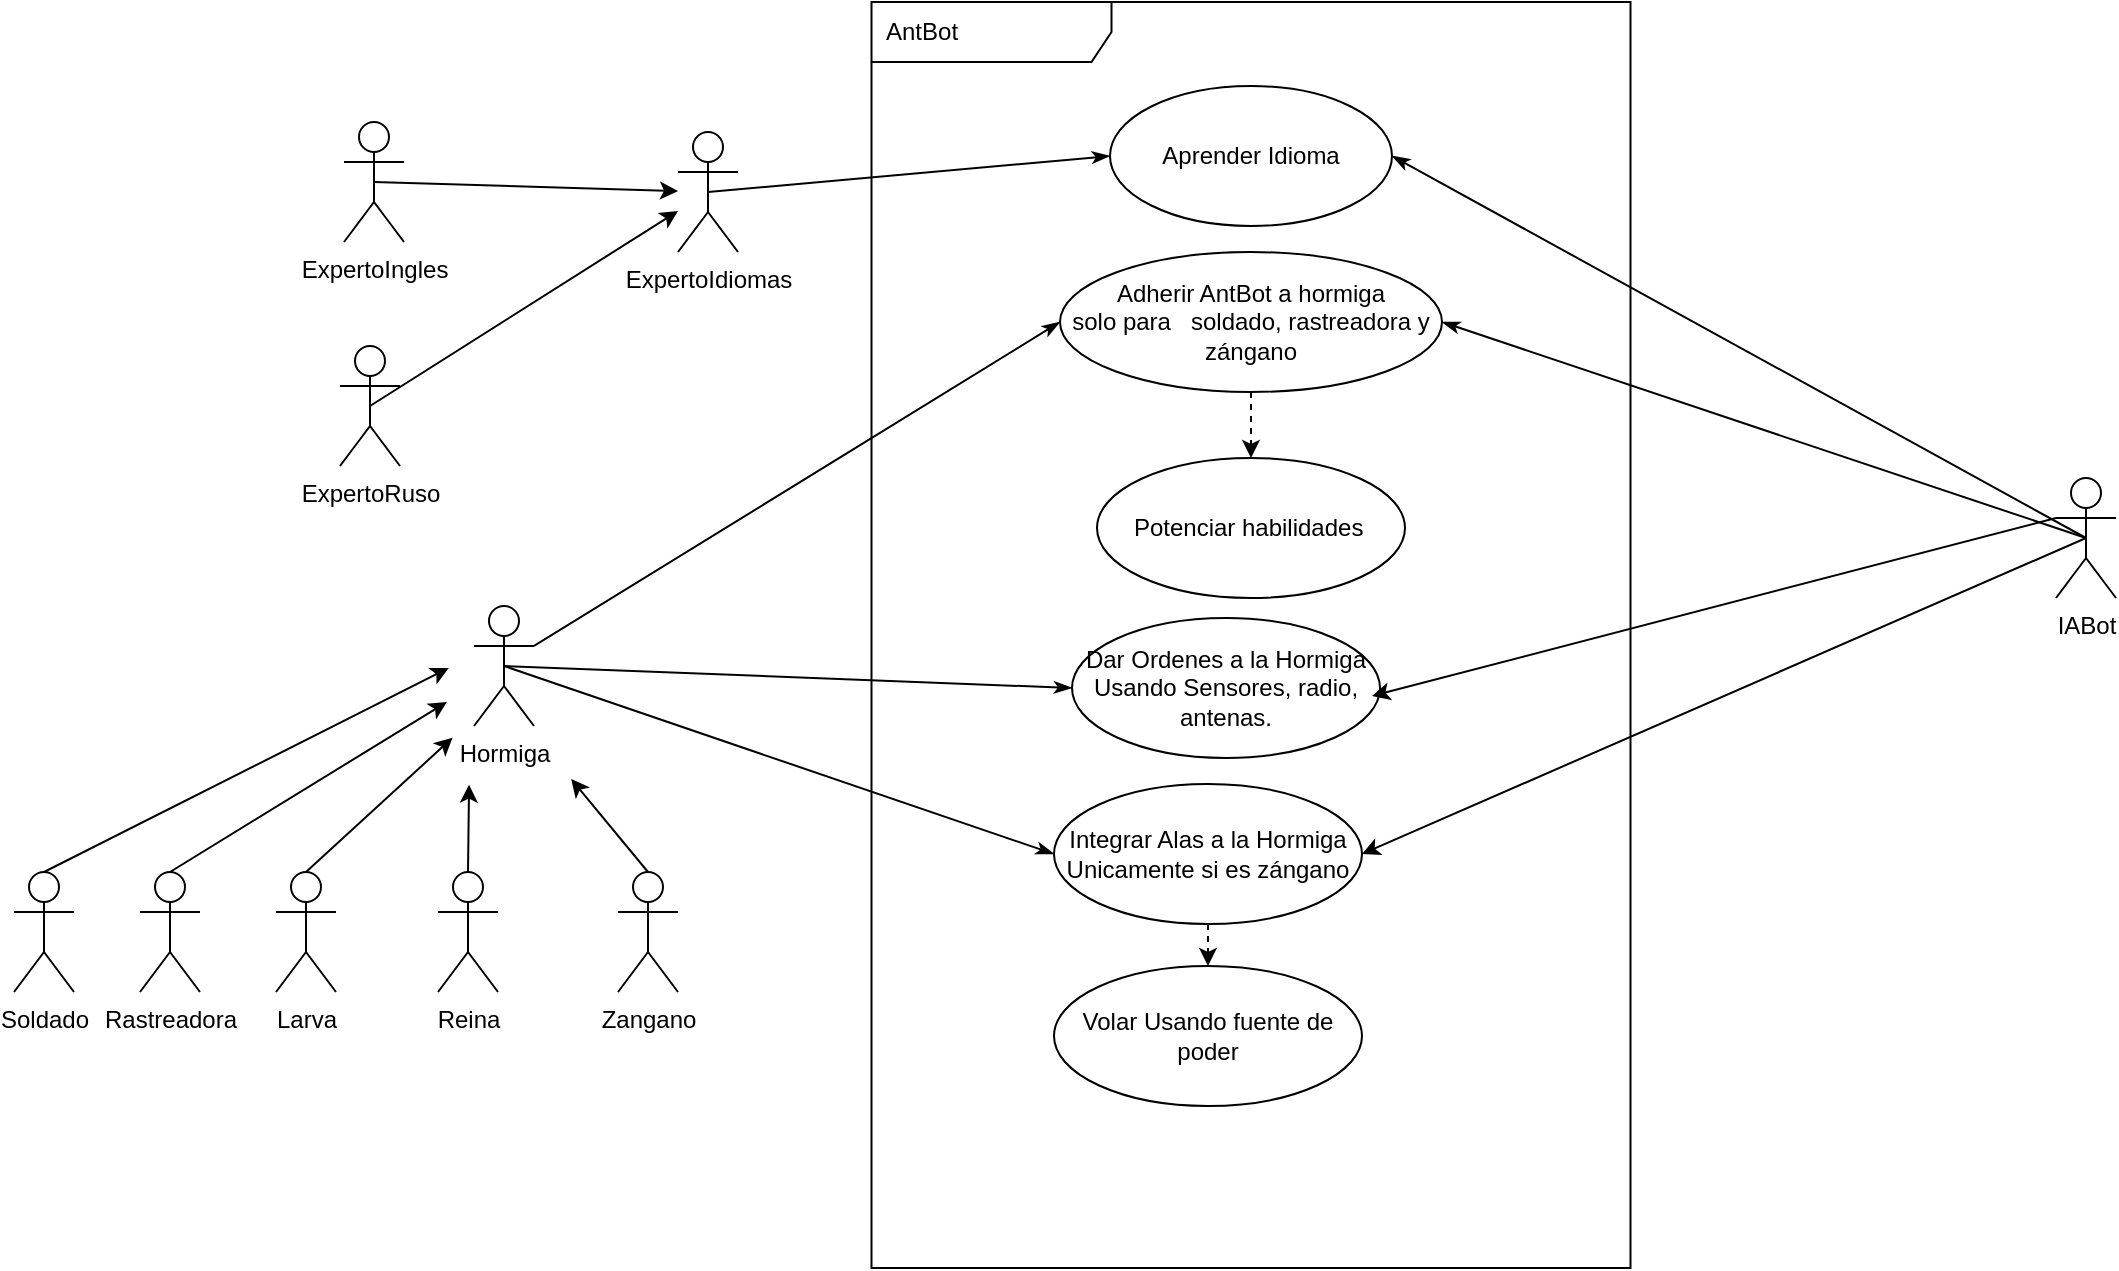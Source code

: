 <mxfile>
    <diagram id="GHhtEKCVDciNO0D--I98" name="Page-1">
        <mxGraphModel dx="1149" dy="427" grid="0" gridSize="10" guides="1" tooltips="1" connect="1" arrows="1" fold="1" page="0" pageScale="1" pageWidth="850" pageHeight="1100" math="0" shadow="0">
            <root>
                <mxCell id="0"/>
                <mxCell id="1" parent="0"/>
                <mxCell id="2" style="edgeStyle=none;html=1;exitX=1;exitY=0.333;exitDx=0;exitDy=0;exitPerimeter=0;entryX=0;entryY=0.5;entryDx=0;entryDy=0;endArrow=classicThin;endFill=1;" parent="1" source="5" target="21" edge="1">
                    <mxGeometry relative="1" as="geometry"/>
                </mxCell>
                <mxCell id="3" style="edgeStyle=none;html=1;exitX=0.5;exitY=0.5;exitDx=0;exitDy=0;exitPerimeter=0;entryX=0;entryY=0.5;entryDx=0;entryDy=0;endArrow=classicThin;endFill=1;" parent="1" source="5" target="24" edge="1">
                    <mxGeometry relative="1" as="geometry"/>
                </mxCell>
                <mxCell id="4" style="edgeStyle=none;html=1;exitX=0.5;exitY=0.5;exitDx=0;exitDy=0;exitPerimeter=0;entryX=0;entryY=0.5;entryDx=0;entryDy=0;endArrow=classicThin;endFill=1;" parent="1" source="5" target="25" edge="1">
                    <mxGeometry relative="1" as="geometry"/>
                </mxCell>
                <mxCell id="5" value="Hormiga" style="shape=umlActor;verticalLabelPosition=bottom;verticalAlign=top;html=1;" parent="1" vertex="1">
                    <mxGeometry x="-12" y="327" width="30" height="60" as="geometry"/>
                </mxCell>
                <mxCell id="6" style="edgeStyle=none;html=1;exitX=0.5;exitY=0.5;exitDx=0;exitDy=0;exitPerimeter=0;" parent="1" source="7" target="9" edge="1">
                    <mxGeometry relative="1" as="geometry"/>
                </mxCell>
                <mxCell id="7" value="ExpertoIngles" style="shape=umlActor;verticalLabelPosition=bottom;verticalAlign=top;html=1;" parent="1" vertex="1">
                    <mxGeometry x="-77" y="85" width="30" height="60" as="geometry"/>
                </mxCell>
                <mxCell id="8" style="edgeStyle=none;html=1;exitX=0.5;exitY=0.5;exitDx=0;exitDy=0;exitPerimeter=0;entryX=0;entryY=0.5;entryDx=0;entryDy=0;endArrow=classicThin;endFill=1;" parent="1" source="9" target="19" edge="1">
                    <mxGeometry relative="1" as="geometry"/>
                </mxCell>
                <mxCell id="9" value="ExpertoIdiomas" style="shape=umlActor;verticalLabelPosition=bottom;verticalAlign=top;html=1;" parent="1" vertex="1">
                    <mxGeometry x="90" y="90" width="30" height="60" as="geometry"/>
                </mxCell>
                <mxCell id="10" style="edgeStyle=none;html=1;exitX=0.5;exitY=0.5;exitDx=0;exitDy=0;exitPerimeter=0;" parent="1" source="11" target="9" edge="1">
                    <mxGeometry relative="1" as="geometry"/>
                </mxCell>
                <mxCell id="11" value="ExpertoRuso" style="shape=umlActor;verticalLabelPosition=bottom;verticalAlign=top;html=1;" parent="1" vertex="1">
                    <mxGeometry x="-79" y="197" width="30" height="60" as="geometry"/>
                </mxCell>
                <mxCell id="14" style="edgeStyle=none;html=1;exitX=0.5;exitY=0.5;exitDx=0;exitDy=0;exitPerimeter=0;entryX=1;entryY=0.5;entryDx=0;entryDy=0;endArrow=classicThin;endFill=1;" parent="1" source="18" target="19" edge="1">
                    <mxGeometry relative="1" as="geometry"/>
                </mxCell>
                <mxCell id="15" style="edgeStyle=none;html=1;exitX=0.5;exitY=0.5;exitDx=0;exitDy=0;exitPerimeter=0;entryX=1;entryY=0.5;entryDx=0;entryDy=0;endArrow=classicThin;endFill=1;" parent="1" source="18" target="21" edge="1">
                    <mxGeometry relative="1" as="geometry"/>
                </mxCell>
                <mxCell id="17" style="edgeStyle=none;html=1;exitX=0.5;exitY=0.5;exitDx=0;exitDy=0;exitPerimeter=0;entryX=1;entryY=0.5;entryDx=0;entryDy=0;endArrow=classicThin;endFill=1;startArrow=none;" parent="1" source="29" target="24" edge="1">
                    <mxGeometry relative="1" as="geometry"/>
                </mxCell>
                <mxCell id="57" style="edgeStyle=none;html=1;exitX=0.5;exitY=0.5;exitDx=0;exitDy=0;exitPerimeter=0;entryX=1;entryY=0.5;entryDx=0;entryDy=0;" parent="1" source="18" target="25" edge="1">
                    <mxGeometry relative="1" as="geometry"/>
                </mxCell>
                <mxCell id="18" value="IABot" style="shape=umlActor;verticalLabelPosition=bottom;verticalAlign=top;html=1;" parent="1" vertex="1">
                    <mxGeometry x="779" y="263" width="30" height="60" as="geometry"/>
                </mxCell>
                <mxCell id="19" value="Aprender Idioma" style="ellipse;whiteSpace=wrap;html=1;" parent="1" vertex="1">
                    <mxGeometry x="306" y="67" width="141" height="70" as="geometry"/>
                </mxCell>
                <mxCell id="59" style="edgeStyle=none;html=1;exitX=0.5;exitY=1;exitDx=0;exitDy=0;entryX=0.5;entryY=0;entryDx=0;entryDy=0;dashed=1;" parent="1" source="21" target="54" edge="1">
                    <mxGeometry relative="1" as="geometry"/>
                </mxCell>
                <mxCell id="21" value="Adherir AntBot a hormiga&lt;br&gt;solo para&amp;nbsp;&amp;nbsp; soldado, rastreadora y zángano" style="ellipse;whiteSpace=wrap;html=1;" parent="1" vertex="1">
                    <mxGeometry x="281" y="150" width="191" height="70" as="geometry"/>
                </mxCell>
                <mxCell id="24" value="Dar Ordenes a la Hormiga Usando Sensores, radio, antenas." style="ellipse;whiteSpace=wrap;html=1;" parent="1" vertex="1">
                    <mxGeometry x="287" y="333" width="154" height="70" as="geometry"/>
                </mxCell>
                <mxCell id="60" style="edgeStyle=none;html=1;exitX=0.5;exitY=1;exitDx=0;exitDy=0;entryX=0.5;entryY=0;entryDx=0;entryDy=0;dashed=1;" parent="1" source="25" target="58" edge="1">
                    <mxGeometry relative="1" as="geometry"/>
                </mxCell>
                <mxCell id="25" value="Integrar Alas a la Hormiga Unicamente si es zángano" style="ellipse;whiteSpace=wrap;html=1;" parent="1" vertex="1">
                    <mxGeometry x="278" y="416" width="154" height="70" as="geometry"/>
                </mxCell>
                <mxCell id="49" style="edgeStyle=none;html=1;exitX=0.5;exitY=0;exitDx=0;exitDy=0;exitPerimeter=0;" parent="1" source="30" edge="1">
                    <mxGeometry relative="1" as="geometry">
                        <mxPoint x="-24.588" y="358.0" as="targetPoint"/>
                    </mxGeometry>
                </mxCell>
                <mxCell id="30" value="Soldado" style="shape=umlActor;verticalLabelPosition=bottom;verticalAlign=top;html=1;" parent="1" vertex="1">
                    <mxGeometry x="-242" y="460" width="30" height="60" as="geometry"/>
                </mxCell>
                <mxCell id="53" style="edgeStyle=none;html=1;exitX=0.5;exitY=0;exitDx=0;exitDy=0;exitPerimeter=0;" parent="1" source="31" edge="1">
                    <mxGeometry relative="1" as="geometry">
                        <mxPoint x="36.588" y="413.529" as="targetPoint"/>
                    </mxGeometry>
                </mxCell>
                <mxCell id="31" value="Zangano" style="shape=umlActor;verticalLabelPosition=bottom;verticalAlign=top;html=1;" parent="1" vertex="1">
                    <mxGeometry x="60" y="460" width="30" height="60" as="geometry"/>
                </mxCell>
                <mxCell id="50" style="edgeStyle=none;html=1;exitX=0.5;exitY=0;exitDx=0;exitDy=0;exitPerimeter=0;" parent="1" source="32" edge="1">
                    <mxGeometry relative="1" as="geometry">
                        <mxPoint x="-25.529" y="374.941" as="targetPoint"/>
                    </mxGeometry>
                </mxCell>
                <mxCell id="32" value="Rastreadora" style="shape=umlActor;verticalLabelPosition=bottom;verticalAlign=top;html=1;" parent="1" vertex="1">
                    <mxGeometry x="-179" y="460" width="30" height="60" as="geometry"/>
                </mxCell>
                <mxCell id="51" style="edgeStyle=none;html=1;exitX=0.5;exitY=0;exitDx=0;exitDy=0;exitPerimeter=0;" parent="1" source="35" edge="1">
                    <mxGeometry relative="1" as="geometry">
                        <mxPoint x="-22.706" y="392.824" as="targetPoint"/>
                    </mxGeometry>
                </mxCell>
                <mxCell id="35" value="Larva" style="shape=umlActor;verticalLabelPosition=bottom;verticalAlign=top;html=1;" parent="1" vertex="1">
                    <mxGeometry x="-111" y="460" width="30" height="60" as="geometry"/>
                </mxCell>
                <mxCell id="52" style="edgeStyle=none;html=1;exitX=0.5;exitY=0;exitDx=0;exitDy=0;exitPerimeter=0;" parent="1" source="36" edge="1">
                    <mxGeometry relative="1" as="geometry">
                        <mxPoint x="-14.471" y="416.353" as="targetPoint"/>
                    </mxGeometry>
                </mxCell>
                <mxCell id="36" value="Reina" style="shape=umlActor;verticalLabelPosition=bottom;verticalAlign=top;html=1;" parent="1" vertex="1">
                    <mxGeometry x="-30" y="460" width="30" height="60" as="geometry"/>
                </mxCell>
                <mxCell id="54" value="Potenciar habilidades&amp;nbsp;" style="ellipse;whiteSpace=wrap;html=1;" parent="1" vertex="1">
                    <mxGeometry x="299.5" y="253" width="154" height="70" as="geometry"/>
                </mxCell>
                <mxCell id="58" value="Volar Usando fuente de poder" style="ellipse;whiteSpace=wrap;html=1;" parent="1" vertex="1">
                    <mxGeometry x="278" y="507" width="154" height="70" as="geometry"/>
                </mxCell>
                <mxCell id="29" value="AntBot" style="shape=umlFrame;whiteSpace=wrap;html=1;width=120;height=30;boundedLbl=1;verticalAlign=middle;align=left;spacingLeft=5;" parent="1" vertex="1">
                    <mxGeometry x="186.75" y="25" width="379.5" height="633" as="geometry"/>
                </mxCell>
                <mxCell id="61" style="edgeStyle=none;html=1;exitX=0;exitY=0.333;exitDx=0;exitDy=0;exitPerimeter=0;entryX=1;entryY=0.5;entryDx=0;entryDy=0;" edge="1" parent="1" source="18">
                    <mxGeometry relative="1" as="geometry">
                        <mxPoint x="799" y="214" as="sourcePoint"/>
                        <mxPoint x="437" y="372" as="targetPoint"/>
                    </mxGeometry>
                </mxCell>
            </root>
        </mxGraphModel>
    </diagram>
</mxfile>
